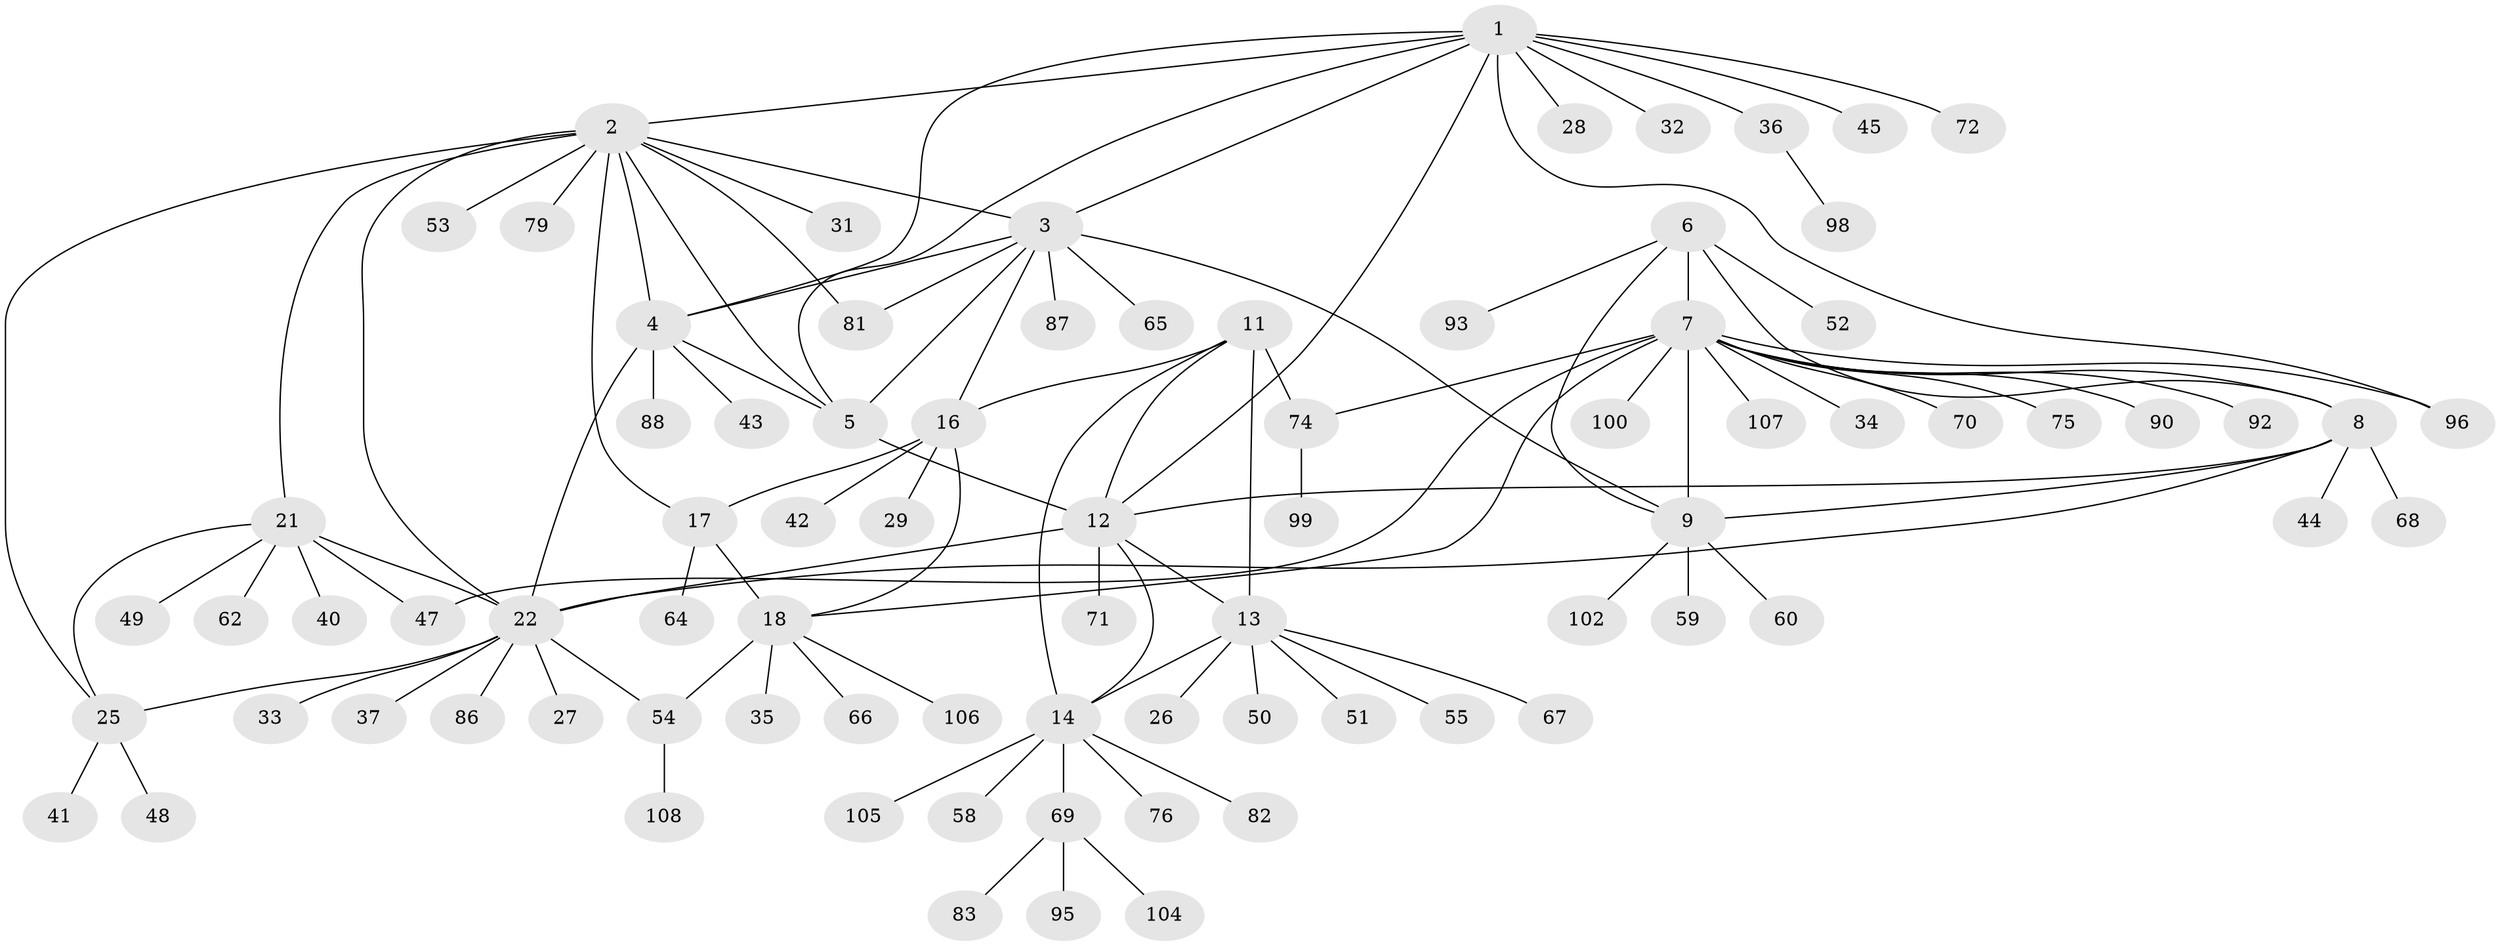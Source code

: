 // original degree distribution, {12: 0.009259259259259259, 6: 0.009259259259259259, 10: 0.018518518518518517, 7: 0.037037037037037035, 5: 0.06481481481481481, 8: 0.05555555555555555, 9: 0.027777777777777776, 11: 0.018518518518518517, 1: 0.6111111111111112, 2: 0.1111111111111111, 3: 0.037037037037037035}
// Generated by graph-tools (version 1.1) at 2025/11/02/27/25 16:11:36]
// undirected, 82 vertices, 110 edges
graph export_dot {
graph [start="1"]
  node [color=gray90,style=filled];
  1 [super="+101"];
  2 [super="+23"];
  3 [super="+89"];
  4 [super="+103"];
  5 [super="+80"];
  6 [super="+39"];
  7 [super="+10"];
  8 [super="+73"];
  9 [super="+91"];
  11 [super="+94"];
  12 [super="+30"];
  13 [super="+15"];
  14 [super="+56"];
  16 [super="+38"];
  17 [super="+20"];
  18 [super="+19"];
  21 [super="+46"];
  22 [super="+24"];
  25 [super="+57"];
  26;
  27;
  28;
  29;
  31 [super="+97"];
  32;
  33;
  34;
  35;
  36 [super="+61"];
  37;
  40;
  41;
  42 [super="+63"];
  43;
  44;
  45;
  47;
  48 [super="+85"];
  49;
  50;
  51 [super="+78"];
  52;
  53;
  54;
  55;
  58;
  59;
  60;
  62;
  64;
  65;
  66;
  67;
  68;
  69 [super="+77"];
  70;
  71;
  72 [super="+84"];
  74;
  75;
  76;
  79;
  81;
  82;
  83;
  86;
  87;
  88;
  90;
  92;
  93;
  95;
  96;
  98;
  99;
  100;
  102;
  104;
  105;
  106;
  107;
  108;
  1 -- 2;
  1 -- 3;
  1 -- 4;
  1 -- 5;
  1 -- 12;
  1 -- 28;
  1 -- 32;
  1 -- 36;
  1 -- 45;
  1 -- 72;
  1 -- 96;
  2 -- 3;
  2 -- 4;
  2 -- 5;
  2 -- 53;
  2 -- 79;
  2 -- 17;
  2 -- 81;
  2 -- 21;
  2 -- 22 [weight=2];
  2 -- 25;
  2 -- 31;
  3 -- 4;
  3 -- 5;
  3 -- 9;
  3 -- 16;
  3 -- 65;
  3 -- 81;
  3 -- 87;
  4 -- 5;
  4 -- 43;
  4 -- 88;
  4 -- 22;
  5 -- 12;
  6 -- 7 [weight=2];
  6 -- 8;
  6 -- 9;
  6 -- 52;
  6 -- 93;
  7 -- 8 [weight=2];
  7 -- 9 [weight=2];
  7 -- 34;
  7 -- 74;
  7 -- 90;
  7 -- 107;
  7 -- 96;
  7 -- 100;
  7 -- 70;
  7 -- 75;
  7 -- 47;
  7 -- 18;
  7 -- 92;
  8 -- 9;
  8 -- 12;
  8 -- 44;
  8 -- 68;
  8 -- 22;
  9 -- 59;
  9 -- 60;
  9 -- 102;
  11 -- 12;
  11 -- 13 [weight=2];
  11 -- 14;
  11 -- 16;
  11 -- 74;
  12 -- 13 [weight=2];
  12 -- 14;
  12 -- 71;
  12 -- 22;
  13 -- 14 [weight=2];
  13 -- 26;
  13 -- 67;
  13 -- 50;
  13 -- 51;
  13 -- 55;
  14 -- 69;
  14 -- 76;
  14 -- 82;
  14 -- 105;
  14 -- 58;
  16 -- 17 [weight=2];
  16 -- 18 [weight=2];
  16 -- 29;
  16 -- 42;
  17 -- 18 [weight=4];
  17 -- 64;
  18 -- 35;
  18 -- 54;
  18 -- 66;
  18 -- 106;
  21 -- 22 [weight=2];
  21 -- 25;
  21 -- 40;
  21 -- 49;
  21 -- 62;
  21 -- 47;
  22 -- 25 [weight=2];
  22 -- 27;
  22 -- 33;
  22 -- 37;
  22 -- 86;
  22 -- 54;
  25 -- 41;
  25 -- 48;
  36 -- 98;
  54 -- 108;
  69 -- 83;
  69 -- 95;
  69 -- 104;
  74 -- 99;
}
